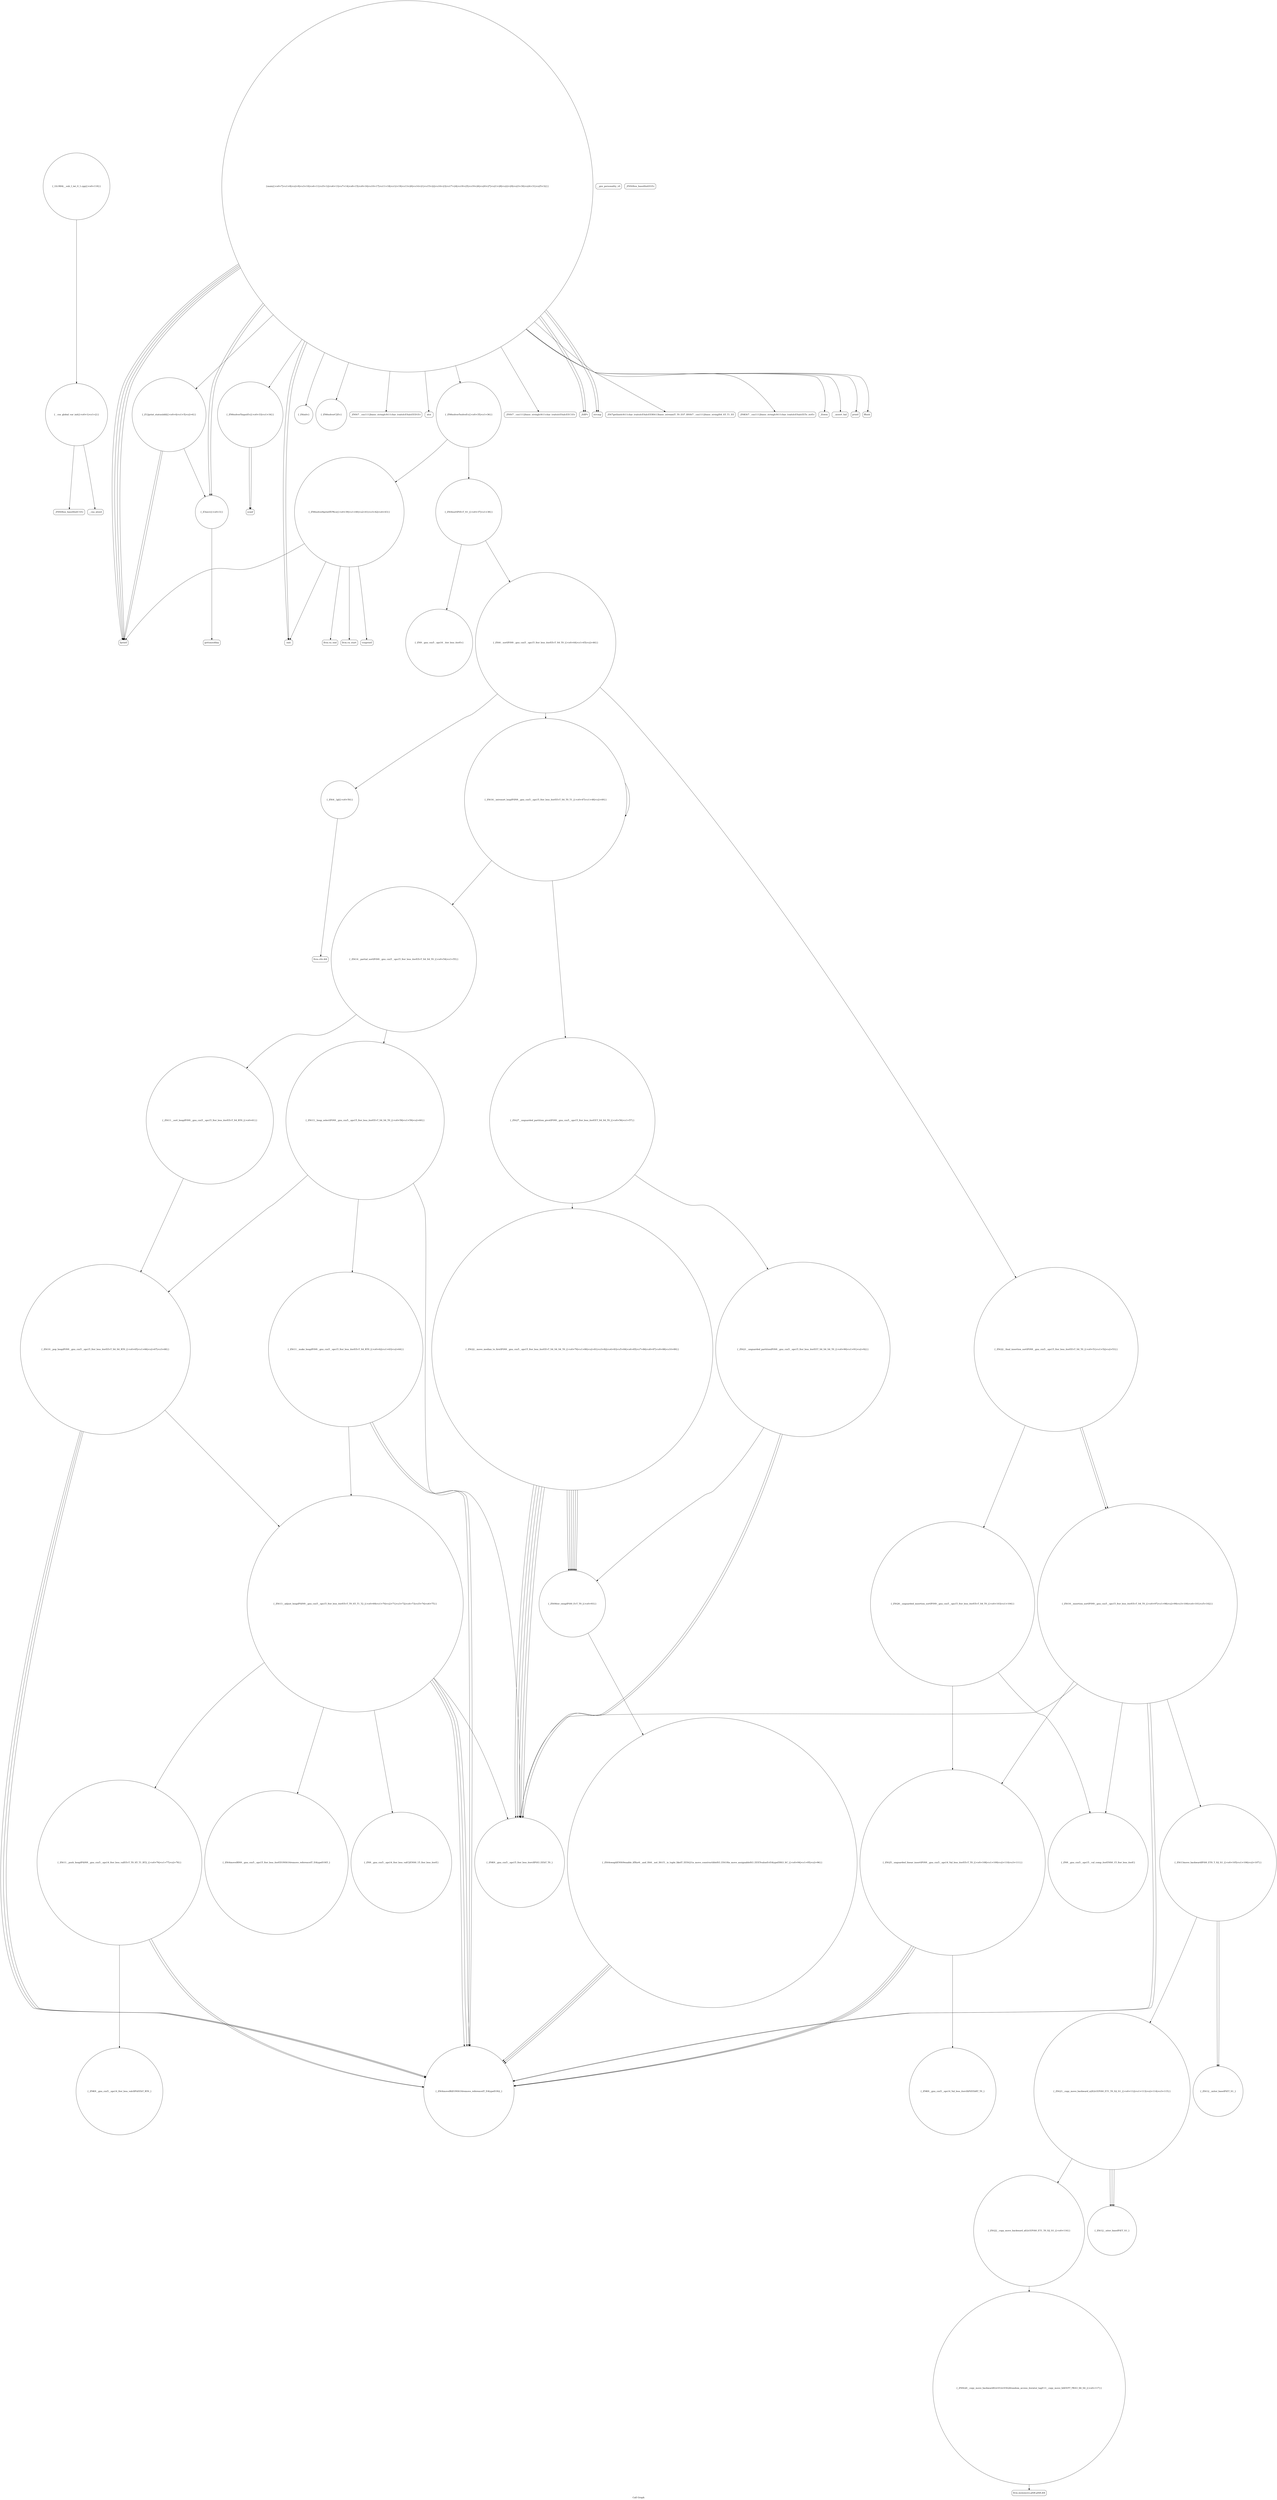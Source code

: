 digraph "Call Graph" {
	label="Call Graph";

	Node0x55a04fe5ea60 [shape=record,shape=circle,label="{__cxx_global_var_init|{<s0>1|<s1>2}}"];
	Node0x55a04fe5ea60:s0 -> Node0x55a04fe5eae0[color=black];
	Node0x55a04fe5ea60:s1 -> Node0x55a04fff0850[color=black];
	Node0x55a04fff1d50 [shape=record,shape=circle,label="{_ZSt11__push_heapIPiliN9__gnu_cxx5__ops14_Iter_less_valEEvT_T0_S5_T1_RT2_|{<s0>76|<s1>77|<s2>78}}"];
	Node0x55a04fff1d50:s0 -> Node0x55a04fff1dd0[color=black];
	Node0x55a04fff1d50:s1 -> Node0x55a04fff1b50[color=black];
	Node0x55a04fff1d50:s2 -> Node0x55a04fff1b50[color=black];
	Node0x55a04fff0a50 [shape=record,shape=circle,label="{_Z12print_statusiiddi|{<s0>4|<s1>5|<s2>6}}"];
	Node0x55a04fff0a50:s0 -> Node0x55a04fff0ad0[color=black];
	Node0x55a04fff0a50:s1 -> Node0x55a04fff0950[color=black];
	Node0x55a04fff0a50:s2 -> Node0x55a04fff0ad0[color=black];
	Node0x55a04fff30f0 [shape=record,shape=circle,label="{_ZSt16__insertion_sortIPiN9__gnu_cxx5__ops15_Iter_less_iterEEvT_S4_T0_|{<s0>97|<s1>98|<s2>99|<s3>100|<s4>101|<s5>102}}"];
	Node0x55a04fff30f0:s0 -> Node0x55a04fff1a50[color=black];
	Node0x55a04fff30f0:s1 -> Node0x55a04fff1b50[color=black];
	Node0x55a04fff30f0:s2 -> Node0x55a04fff31f0[color=black];
	Node0x55a04fff30f0:s3 -> Node0x55a04fff1b50[color=black];
	Node0x55a04fff30f0:s4 -> Node0x55a04fff32f0[color=black];
	Node0x55a04fff30f0:s5 -> Node0x55a04fff3270[color=black];
	Node0x55a04fff0dd0 [shape=record,shape=Mrecord,label="{__gxx_personality_v0}"];
	Node0x55a04fff3470 [shape=record,shape=circle,label="{_ZSt22__copy_move_backward_aILb1EPiS0_ET1_T0_S2_S1_|{<s0>116}}"];
	Node0x55a04fff3470:s0 -> Node0x55a04fff3570[color=black];
	Node0x55a04fff1150 [shape=record,shape=circle,label="{_ZN6solver5inputEv|{<s0>33|<s1>34}}"];
	Node0x55a04fff1150:s0 -> Node0x55a04fff13d0[color=black];
	Node0x55a04fff1150:s1 -> Node0x55a04fff13d0[color=black];
	Node0x55a04fff37f0 [shape=record,shape=Mrecord,label="{llvm.va_end}"];
	Node0x55a04fff14d0 [shape=record,shape=circle,label="{_ZN6solver6printfEPKcz|{<s0>39|<s1>40|<s2>41|<s3>42|<s4>43}}"];
	Node0x55a04fff14d0:s0 -> Node0x55a04fff36f0[color=black];
	Node0x55a04fff14d0:s1 -> Node0x55a04fff3770[color=black];
	Node0x55a04fff14d0:s2 -> Node0x55a04fff37f0[color=black];
	Node0x55a04fff14d0:s3 -> Node0x55a04fff0ad0[color=black];
	Node0x55a04fff14d0:s4 -> Node0x55a04fff0c50[color=black];
	Node0x55a04fff1850 [shape=record,shape=circle,label="{_ZSt27__unguarded_partition_pivotIPiN9__gnu_cxx5__ops15_Iter_less_iterEET_S4_S4_T0_|{<s0>56|<s1>57}}"];
	Node0x55a04fff1850:s0 -> Node0x55a04fff1e50[color=black];
	Node0x55a04fff1850:s1 -> Node0x55a04fff2ef0[color=black];
	Node0x55a04fff1bd0 [shape=record,shape=circle,label="{_ZSt13__adjust_heapIPiliN9__gnu_cxx5__ops15_Iter_less_iterEEvT_T0_S5_T1_T2_|{<s0>69|<s1>70|<s2>71|<s3>72|<s4>73|<s5>74|<s6>75}}"];
	Node0x55a04fff1bd0:s0 -> Node0x55a04fff1a50[color=black];
	Node0x55a04fff1bd0:s1 -> Node0x55a04fff1b50[color=black];
	Node0x55a04fff1bd0:s2 -> Node0x55a04fff1b50[color=black];
	Node0x55a04fff1bd0:s3 -> Node0x55a04fff1c50[color=black];
	Node0x55a04fff1bd0:s4 -> Node0x55a04fff1cd0[color=black];
	Node0x55a04fff1bd0:s5 -> Node0x55a04fff1b50[color=black];
	Node0x55a04fff1bd0:s6 -> Node0x55a04fff1d50[color=black];
	Node0x55a04fff08d0 [shape=record,shape=circle,label="{_Z4initv}"];
	Node0x55a04fff2f70 [shape=record,shape=circle,label="{_ZSt9iter_swapIPiS0_EvT_T0_|{<s0>93}}"];
	Node0x55a04fff2f70:s0 -> Node0x55a04fff2ff0[color=black];
	Node0x55a04fff0c50 [shape=record,shape=Mrecord,label="{exit}"];
	Node0x55a04fff32f0 [shape=record,shape=circle,label="{_ZN9__gnu_cxx5__ops15__val_comp_iterENS0_15_Iter_less_iterE}"];
	Node0x55a04fff0fd0 [shape=record,shape=circle,label="{_ZN6solverC2Ev}"];
	Node0x55a04fff3670 [shape=record,shape=circle,label="{_ZNK9__gnu_cxx5__ops14_Val_less_iterclIiPiEEbRT_T0_}"];
	Node0x55a04fff1350 [shape=record,shape=Mrecord,label="{_ZNSt7__cxx1112basic_stringIcSt11char_traitsIcESaIcEED1Ev}"];
	Node0x55a04fff16d0 [shape=record,shape=circle,label="{_ZSt4__lgl|{<s0>50}}"];
	Node0x55a04fff16d0:s0 -> Node0x55a04fff3070[color=black];
	Node0x55a04fff1a50 [shape=record,shape=circle,label="{_ZNK9__gnu_cxx5__ops15_Iter_less_iterclIPiS3_EEbT_T0_}"];
	Node0x55a04fe5eae0 [shape=record,shape=Mrecord,label="{_ZNSt8ios_base4InitC1Ev}"];
	Node0x55a04fff1dd0 [shape=record,shape=circle,label="{_ZNK9__gnu_cxx5__ops14_Iter_less_valclIPiiEEbT_RT0_}"];
	Node0x55a04fff0ad0 [shape=record,shape=Mrecord,label="{fprintf}"];
	Node0x55a04fff3170 [shape=record,shape=circle,label="{_ZSt26__unguarded_insertion_sortIPiN9__gnu_cxx5__ops15_Iter_less_iterEEvT_S4_T0_|{<s0>103|<s1>104}}"];
	Node0x55a04fff3170:s0 -> Node0x55a04fff32f0[color=black];
	Node0x55a04fff3170:s1 -> Node0x55a04fff3270[color=black];
	Node0x55a04fff0e50 [shape=record,shape=Mrecord,label="{atoi}"];
	Node0x55a04fff34f0 [shape=record,shape=circle,label="{_ZSt12__niter_baseIPiET_S1_}"];
	Node0x55a04fff11d0 [shape=record,shape=circle,label="{_ZN6solver5solveEv|{<s0>35|<s1>36}}"];
	Node0x55a04fff11d0:s0 -> Node0x55a04fff1450[color=black];
	Node0x55a04fff11d0:s1 -> Node0x55a04fff14d0[color=black];
	Node0x55a04fff3870 [shape=record,shape=circle,label="{_GLOBAL__sub_I_iwi_0_1.cpp|{<s0>118}}"];
	Node0x55a04fff3870:s0 -> Node0x55a04fe5ea60[color=black];
	Node0x55a04fff1550 [shape=record,shape=circle,label="{_ZSt6__sortIPiN9__gnu_cxx5__ops15_Iter_less_iterEEvT_S4_T0_|{<s0>44|<s1>45|<s2>46}}"];
	Node0x55a04fff1550:s0 -> Node0x55a04fff16d0[color=black];
	Node0x55a04fff1550:s1 -> Node0x55a04fff1650[color=black];
	Node0x55a04fff1550:s2 -> Node0x55a04fff1750[color=black];
	Node0x55a04fff18d0 [shape=record,shape=circle,label="{_ZSt13__heap_selectIPiN9__gnu_cxx5__ops15_Iter_less_iterEEvT_S4_S4_T0_|{<s0>58|<s1>59|<s2>60}}"];
	Node0x55a04fff18d0:s0 -> Node0x55a04fff19d0[color=black];
	Node0x55a04fff18d0:s1 -> Node0x55a04fff1a50[color=black];
	Node0x55a04fff18d0:s2 -> Node0x55a04fff1ad0[color=black];
	Node0x55a04fff1c50 [shape=record,shape=circle,label="{_ZSt4moveIRN9__gnu_cxx5__ops15_Iter_less_iterEEONSt16remove_referenceIT_E4typeEOS5_}"];
	Node0x55a04fff0950 [shape=record,shape=circle,label="{_Z3secv|{<s0>3}}"];
	Node0x55a04fff0950:s0 -> Node0x55a04fff09d0[color=black];
	Node0x55a04fff2ff0 [shape=record,shape=circle,label="{_ZSt4swapIiENSt9enable_ifIXsr6__and_ISt6__not_ISt15__is_tuple_likeIT_EESt21is_move_constructibleIS3_ESt18is_move_assignableIS3_EEE5valueEvE4typeERS3_SC_|{<s0>94|<s1>95|<s2>96}}"];
	Node0x55a04fff2ff0:s0 -> Node0x55a04fff1b50[color=black];
	Node0x55a04fff2ff0:s1 -> Node0x55a04fff1b50[color=black];
	Node0x55a04fff2ff0:s2 -> Node0x55a04fff1b50[color=black];
	Node0x55a04fff0cd0 [shape=record,shape=Mrecord,label="{_ZNSt7__cxx1112basic_stringIcSt11char_traitsIcESaIcEEC1Ev}"];
	Node0x55a04fff3370 [shape=record,shape=circle,label="{_ZSt23__copy_move_backward_a2ILb1EPiS0_ET1_T0_S2_S1_|{<s0>112|<s1>113|<s2>114|<s3>115}}"];
	Node0x55a04fff3370:s0 -> Node0x55a04fff34f0[color=black];
	Node0x55a04fff3370:s1 -> Node0x55a04fff34f0[color=black];
	Node0x55a04fff3370:s2 -> Node0x55a04fff34f0[color=black];
	Node0x55a04fff3370:s3 -> Node0x55a04fff3470[color=black];
	Node0x55a04fff1050 [shape=record,shape=Mrecord,label="{_ZdlPv}"];
	Node0x55a04fff36f0 [shape=record,shape=Mrecord,label="{llvm.va_start}"];
	Node0x55a04fff13d0 [shape=record,shape=Mrecord,label="{scanf}"];
	Node0x55a04fff1750 [shape=record,shape=circle,label="{_ZSt22__final_insertion_sortIPiN9__gnu_cxx5__ops15_Iter_less_iterEEvT_S4_T0_|{<s0>51|<s1>52|<s2>53}}"];
	Node0x55a04fff1750:s0 -> Node0x55a04fff30f0[color=black];
	Node0x55a04fff1750:s1 -> Node0x55a04fff3170[color=black];
	Node0x55a04fff1750:s2 -> Node0x55a04fff30f0[color=black];
	Node0x55a04fff1ad0 [shape=record,shape=circle,label="{_ZSt10__pop_heapIPiN9__gnu_cxx5__ops15_Iter_less_iterEEvT_S4_S4_RT0_|{<s0>65|<s1>66|<s2>67|<s3>68}}"];
	Node0x55a04fff1ad0:s0 -> Node0x55a04fff1b50[color=black];
	Node0x55a04fff1ad0:s1 -> Node0x55a04fff1b50[color=black];
	Node0x55a04fff1ad0:s2 -> Node0x55a04fff1b50[color=black];
	Node0x55a04fff1ad0:s3 -> Node0x55a04fff1bd0[color=black];
	Node0x55a04fff07d0 [shape=record,shape=Mrecord,label="{_ZNSt8ios_base4InitD1Ev}"];
	Node0x55a04fff1e50 [shape=record,shape=circle,label="{_ZSt22__move_median_to_firstIPiN9__gnu_cxx5__ops15_Iter_less_iterEEvT_S4_S4_S4_T0_|{<s0>79|<s1>80|<s2>81|<s3>82|<s4>83|<s5>84|<s6>85|<s7>86|<s8>87|<s9>88|<s10>89}}"];
	Node0x55a04fff1e50:s0 -> Node0x55a04fff1a50[color=black];
	Node0x55a04fff1e50:s1 -> Node0x55a04fff1a50[color=black];
	Node0x55a04fff1e50:s2 -> Node0x55a04fff2f70[color=black];
	Node0x55a04fff1e50:s3 -> Node0x55a04fff1a50[color=black];
	Node0x55a04fff1e50:s4 -> Node0x55a04fff2f70[color=black];
	Node0x55a04fff1e50:s5 -> Node0x55a04fff2f70[color=black];
	Node0x55a04fff1e50:s6 -> Node0x55a04fff1a50[color=black];
	Node0x55a04fff1e50:s7 -> Node0x55a04fff2f70[color=black];
	Node0x55a04fff1e50:s8 -> Node0x55a04fff1a50[color=black];
	Node0x55a04fff1e50:s9 -> Node0x55a04fff2f70[color=black];
	Node0x55a04fff1e50:s10 -> Node0x55a04fff2f70[color=black];
	Node0x55a04fff0b50 [shape=record,shape=circle,label="{main|{<s0>7|<s1>8|<s2>9|<s3>10|<s4>11|<s5>12|<s6>13|<s7>14|<s8>15|<s9>16|<s10>17|<s11>18|<s12>19|<s13>20|<s14>21|<s15>22|<s16>23|<s17>24|<s18>25|<s19>26|<s20>27|<s21>28|<s22>29|<s23>30|<s24>31|<s25>32}}"];
	Node0x55a04fff0b50:s0 -> Node0x55a04fff0bd0[color=black];
	Node0x55a04fff0b50:s1 -> Node0x55a04fff0bd0[color=black];
	Node0x55a04fff0b50:s2 -> Node0x55a04fff0ad0[color=black];
	Node0x55a04fff0b50:s3 -> Node0x55a04fff0c50[color=black];
	Node0x55a04fff0b50:s4 -> Node0x55a04fff0950[color=black];
	Node0x55a04fff0b50:s5 -> Node0x55a04fff08d0[color=black];
	Node0x55a04fff0b50:s6 -> Node0x55a04fff0950[color=black];
	Node0x55a04fff0b50:s7 -> Node0x55a04fff0ad0[color=black];
	Node0x55a04fff0b50:s8 -> Node0x55a04fff0cd0[color=black];
	Node0x55a04fff0b50:s9 -> Node0x55a04fff0d50[color=black];
	Node0x55a04fff0b50:s10 -> Node0x55a04fff0ed0[color=black];
	Node0x55a04fff0b50:s11 -> Node0x55a04fff0e50[color=black];
	Node0x55a04fff0b50:s12 -> Node0x55a04fff0ad0[color=black];
	Node0x55a04fff0b50:s13 -> Node0x55a04fff0a50[color=black];
	Node0x55a04fff0b50:s14 -> Node0x55a04fff0f50[color=black];
	Node0x55a04fff0b50:s15 -> Node0x55a04fff0fd0[color=black];
	Node0x55a04fff0b50:s16 -> Node0x55a04fff10d0[color=black];
	Node0x55a04fff0b50:s17 -> Node0x55a04fff1050[color=black];
	Node0x55a04fff0b50:s18 -> Node0x55a04fff1150[color=black];
	Node0x55a04fff0b50:s19 -> Node0x55a04fff11d0[color=black];
	Node0x55a04fff0b50:s20 -> Node0x55a04fff1250[color=black];
	Node0x55a04fff0b50:s21 -> Node0x55a04fff12d0[color=black];
	Node0x55a04fff0b50:s22 -> Node0x55a04fff1050[color=black];
	Node0x55a04fff0b50:s23 -> Node0x55a04fff0ad0[color=black];
	Node0x55a04fff0b50:s24 -> Node0x55a04fff0c50[color=black];
	Node0x55a04fff0b50:s25 -> Node0x55a04fff1350[color=black];
	Node0x55a04fff31f0 [shape=record,shape=circle,label="{_ZSt13move_backwardIPiS0_ET0_T_S2_S1_|{<s0>105|<s1>106|<s2>107}}"];
	Node0x55a04fff31f0:s0 -> Node0x55a04fff33f0[color=black];
	Node0x55a04fff31f0:s1 -> Node0x55a04fff33f0[color=black];
	Node0x55a04fff31f0:s2 -> Node0x55a04fff3370[color=black];
	Node0x55a04fff0ed0 [shape=record,shape=Mrecord,label="{_ZNKSt7__cxx1112basic_stringIcSt11char_traitsIcESaIcEE5c_strEv}"];
	Node0x55a04fff3570 [shape=record,shape=circle,label="{_ZNSt20__copy_move_backwardILb1ELb1ESt26random_access_iterator_tagE13__copy_move_bIiEEPT_PKS3_S6_S4_|{<s0>117}}"];
	Node0x55a04fff3570:s0 -> Node0x55a04fff35f0[color=black];
	Node0x55a04fff1250 [shape=record,shape=Mrecord,label="{printf}"];
	Node0x55a04fff15d0 [shape=record,shape=circle,label="{_ZN9__gnu_cxx5__ops16__iter_less_iterEv}"];
	Node0x55a04fff1950 [shape=record,shape=circle,label="{_ZSt11__sort_heapIPiN9__gnu_cxx5__ops15_Iter_less_iterEEvT_S4_RT0_|{<s0>61}}"];
	Node0x55a04fff1950:s0 -> Node0x55a04fff1ad0[color=black];
	Node0x55a04fff1cd0 [shape=record,shape=circle,label="{_ZN9__gnu_cxx5__ops14_Iter_less_valC2ENS0_15_Iter_less_iterE}"];
	Node0x55a04fff09d0 [shape=record,shape=Mrecord,label="{gettimeofday}"];
	Node0x55a04fff3070 [shape=record,shape=Mrecord,label="{llvm.ctlz.i64}"];
	Node0x55a04fff0d50 [shape=record,shape=Mrecord,label="{_ZSt7getlineIcSt11char_traitsIcESaIcEERSt13basic_istreamIT_T0_ES7_RNSt7__cxx1112basic_stringIS4_S5_T1_EE}"];
	Node0x55a04fff33f0 [shape=record,shape=circle,label="{_ZSt12__miter_baseIPiET_S1_}"];
	Node0x55a04fff10d0 [shape=record,shape=Mrecord,label="{__assert_fail}"];
	Node0x55a04fff3770 [shape=record,shape=Mrecord,label="{vsnprintf}"];
	Node0x55a04fff1450 [shape=record,shape=circle,label="{_ZSt4sortIPiEvT_S1_|{<s0>37|<s1>38}}"];
	Node0x55a04fff1450:s0 -> Node0x55a04fff15d0[color=black];
	Node0x55a04fff1450:s1 -> Node0x55a04fff1550[color=black];
	Node0x55a04fff17d0 [shape=record,shape=circle,label="{_ZSt14__partial_sortIPiN9__gnu_cxx5__ops15_Iter_less_iterEEvT_S4_S4_T0_|{<s0>54|<s1>55}}"];
	Node0x55a04fff17d0:s0 -> Node0x55a04fff18d0[color=black];
	Node0x55a04fff17d0:s1 -> Node0x55a04fff1950[color=black];
	Node0x55a04fff1b50 [shape=record,shape=circle,label="{_ZSt4moveIRiEONSt16remove_referenceIT_E4typeEOS2_}"];
	Node0x55a04fff0850 [shape=record,shape=Mrecord,label="{__cxa_atexit}"];
	Node0x55a04fff2ef0 [shape=record,shape=circle,label="{_ZSt21__unguarded_partitionIPiN9__gnu_cxx5__ops15_Iter_less_iterEET_S4_S4_S4_T0_|{<s0>90|<s1>91|<s2>92}}"];
	Node0x55a04fff2ef0:s0 -> Node0x55a04fff1a50[color=black];
	Node0x55a04fff2ef0:s1 -> Node0x55a04fff1a50[color=black];
	Node0x55a04fff2ef0:s2 -> Node0x55a04fff2f70[color=black];
	Node0x55a04fff0bd0 [shape=record,shape=Mrecord,label="{strcmp}"];
	Node0x55a04fff3270 [shape=record,shape=circle,label="{_ZSt25__unguarded_linear_insertIPiN9__gnu_cxx5__ops14_Val_less_iterEEvT_T0_|{<s0>108|<s1>109|<s2>110|<s3>111}}"];
	Node0x55a04fff3270:s0 -> Node0x55a04fff1b50[color=black];
	Node0x55a04fff3270:s1 -> Node0x55a04fff3670[color=black];
	Node0x55a04fff3270:s2 -> Node0x55a04fff1b50[color=black];
	Node0x55a04fff3270:s3 -> Node0x55a04fff1b50[color=black];
	Node0x55a04fff0f50 [shape=record,shape=Mrecord,label="{_Znwm}"];
	Node0x55a04fff35f0 [shape=record,shape=Mrecord,label="{llvm.memmove.p0i8.p0i8.i64}"];
	Node0x55a04fff12d0 [shape=record,shape=Mrecord,label="{fflush}"];
	Node0x55a04fff1650 [shape=record,shape=circle,label="{_ZSt16__introsort_loopIPilN9__gnu_cxx5__ops15_Iter_less_iterEEvT_S4_T0_T1_|{<s0>47|<s1>48|<s2>49}}"];
	Node0x55a04fff1650:s0 -> Node0x55a04fff17d0[color=black];
	Node0x55a04fff1650:s1 -> Node0x55a04fff1850[color=black];
	Node0x55a04fff1650:s2 -> Node0x55a04fff1650[color=black];
	Node0x55a04fff19d0 [shape=record,shape=circle,label="{_ZSt11__make_heapIPiN9__gnu_cxx5__ops15_Iter_less_iterEEvT_S4_RT0_|{<s0>62|<s1>63|<s2>64}}"];
	Node0x55a04fff19d0:s0 -> Node0x55a04fff1b50[color=black];
	Node0x55a04fff19d0:s1 -> Node0x55a04fff1b50[color=black];
	Node0x55a04fff19d0:s2 -> Node0x55a04fff1bd0[color=black];
}

